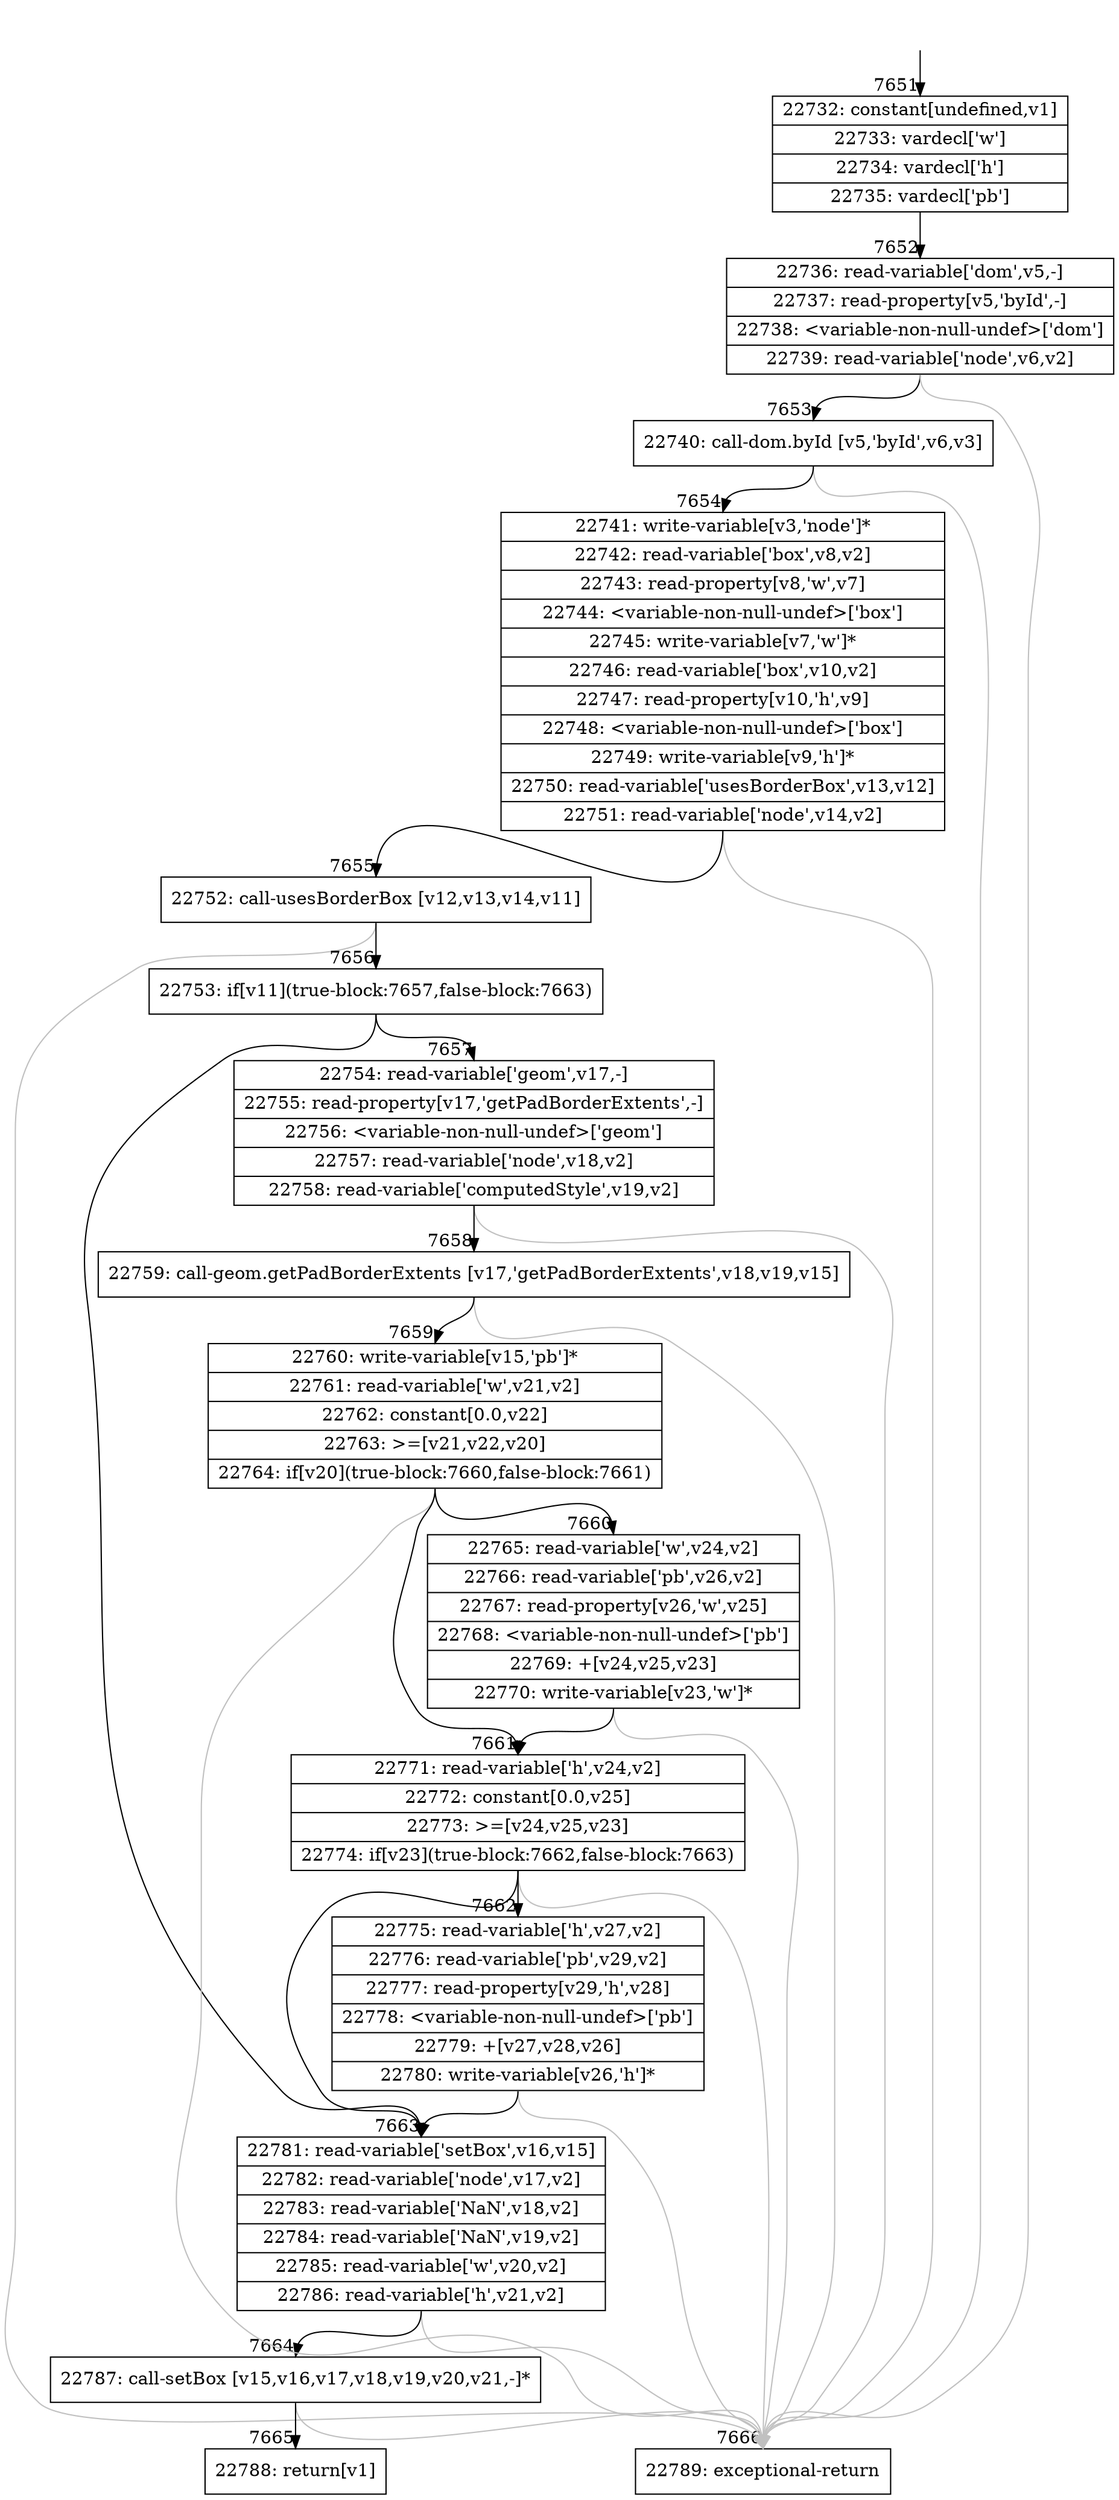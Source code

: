 digraph {
rankdir="TD"
BB_entry523[shape=none,label=""];
BB_entry523 -> BB7651 [tailport=s, headport=n, headlabel="    7651"]
BB7651 [shape=record label="{22732: constant[undefined,v1]|22733: vardecl['w']|22734: vardecl['h']|22735: vardecl['pb']}" ] 
BB7651 -> BB7652 [tailport=s, headport=n, headlabel="      7652"]
BB7652 [shape=record label="{22736: read-variable['dom',v5,-]|22737: read-property[v5,'byId',-]|22738: \<variable-non-null-undef\>['dom']|22739: read-variable['node',v6,v2]}" ] 
BB7652 -> BB7653 [tailport=s, headport=n, headlabel="      7653"]
BB7652 -> BB7666 [tailport=s, headport=n, color=gray, headlabel="      7666"]
BB7653 [shape=record label="{22740: call-dom.byId [v5,'byId',v6,v3]}" ] 
BB7653 -> BB7654 [tailport=s, headport=n, headlabel="      7654"]
BB7653 -> BB7666 [tailport=s, headport=n, color=gray]
BB7654 [shape=record label="{22741: write-variable[v3,'node']*|22742: read-variable['box',v8,v2]|22743: read-property[v8,'w',v7]|22744: \<variable-non-null-undef\>['box']|22745: write-variable[v7,'w']*|22746: read-variable['box',v10,v2]|22747: read-property[v10,'h',v9]|22748: \<variable-non-null-undef\>['box']|22749: write-variable[v9,'h']*|22750: read-variable['usesBorderBox',v13,v12]|22751: read-variable['node',v14,v2]}" ] 
BB7654 -> BB7655 [tailport=s, headport=n, headlabel="      7655"]
BB7654 -> BB7666 [tailport=s, headport=n, color=gray]
BB7655 [shape=record label="{22752: call-usesBorderBox [v12,v13,v14,v11]}" ] 
BB7655 -> BB7656 [tailport=s, headport=n, headlabel="      7656"]
BB7655 -> BB7666 [tailport=s, headport=n, color=gray]
BB7656 [shape=record label="{22753: if[v11](true-block:7657,false-block:7663)}" ] 
BB7656 -> BB7657 [tailport=s, headport=n, headlabel="      7657"]
BB7656 -> BB7663 [tailport=s, headport=n, headlabel="      7663"]
BB7657 [shape=record label="{22754: read-variable['geom',v17,-]|22755: read-property[v17,'getPadBorderExtents',-]|22756: \<variable-non-null-undef\>['geom']|22757: read-variable['node',v18,v2]|22758: read-variable['computedStyle',v19,v2]}" ] 
BB7657 -> BB7658 [tailport=s, headport=n, headlabel="      7658"]
BB7657 -> BB7666 [tailport=s, headport=n, color=gray]
BB7658 [shape=record label="{22759: call-geom.getPadBorderExtents [v17,'getPadBorderExtents',v18,v19,v15]}" ] 
BB7658 -> BB7659 [tailport=s, headport=n, headlabel="      7659"]
BB7658 -> BB7666 [tailport=s, headport=n, color=gray]
BB7659 [shape=record label="{22760: write-variable[v15,'pb']*|22761: read-variable['w',v21,v2]|22762: constant[0.0,v22]|22763: \>=[v21,v22,v20]|22764: if[v20](true-block:7660,false-block:7661)}" ] 
BB7659 -> BB7660 [tailport=s, headport=n, headlabel="      7660"]
BB7659 -> BB7661 [tailport=s, headport=n, headlabel="      7661"]
BB7659 -> BB7666 [tailport=s, headport=n, color=gray]
BB7660 [shape=record label="{22765: read-variable['w',v24,v2]|22766: read-variable['pb',v26,v2]|22767: read-property[v26,'w',v25]|22768: \<variable-non-null-undef\>['pb']|22769: +[v24,v25,v23]|22770: write-variable[v23,'w']*}" ] 
BB7660 -> BB7661 [tailport=s, headport=n]
BB7660 -> BB7666 [tailport=s, headport=n, color=gray]
BB7661 [shape=record label="{22771: read-variable['h',v24,v2]|22772: constant[0.0,v25]|22773: \>=[v24,v25,v23]|22774: if[v23](true-block:7662,false-block:7663)}" ] 
BB7661 -> BB7662 [tailport=s, headport=n, headlabel="      7662"]
BB7661 -> BB7663 [tailport=s, headport=n]
BB7661 -> BB7666 [tailport=s, headport=n, color=gray]
BB7662 [shape=record label="{22775: read-variable['h',v27,v2]|22776: read-variable['pb',v29,v2]|22777: read-property[v29,'h',v28]|22778: \<variable-non-null-undef\>['pb']|22779: +[v27,v28,v26]|22780: write-variable[v26,'h']*}" ] 
BB7662 -> BB7663 [tailport=s, headport=n]
BB7662 -> BB7666 [tailport=s, headport=n, color=gray]
BB7663 [shape=record label="{22781: read-variable['setBox',v16,v15]|22782: read-variable['node',v17,v2]|22783: read-variable['NaN',v18,v2]|22784: read-variable['NaN',v19,v2]|22785: read-variable['w',v20,v2]|22786: read-variable['h',v21,v2]}" ] 
BB7663 -> BB7664 [tailport=s, headport=n, headlabel="      7664"]
BB7663 -> BB7666 [tailport=s, headport=n, color=gray]
BB7664 [shape=record label="{22787: call-setBox [v15,v16,v17,v18,v19,v20,v21,-]*}" ] 
BB7664 -> BB7665 [tailport=s, headport=n, headlabel="      7665"]
BB7664 -> BB7666 [tailport=s, headport=n, color=gray]
BB7665 [shape=record label="{22788: return[v1]}" ] 
BB7666 [shape=record label="{22789: exceptional-return}" ] 
//#$~ 10726
}
